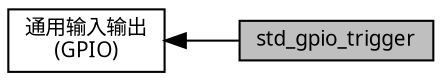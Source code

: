 digraph "std_gpio_trigger"
{
  edge [fontname="黑体",fontsize="10",labelfontname="黑体",labelfontsize="10"];
  node [fontname="黑体",fontsize="10",shape=record];
  rankdir=LR;
  Node1 [label="通用输入输出\l(GPIO)",height=0.2,width=0.4,color="black", fillcolor="white", style="filled",URL="$group__am__demo__gpio__all.html",tooltip="GPIO相关例程 "];
  Node0 [label="std_gpio_trigger",height=0.2,width=0.4,color="black", fillcolor="grey75", style="filled", fontcolor="black"];
  Node1->Node0 [shape=plaintext, dir="back", style="solid"];
}
